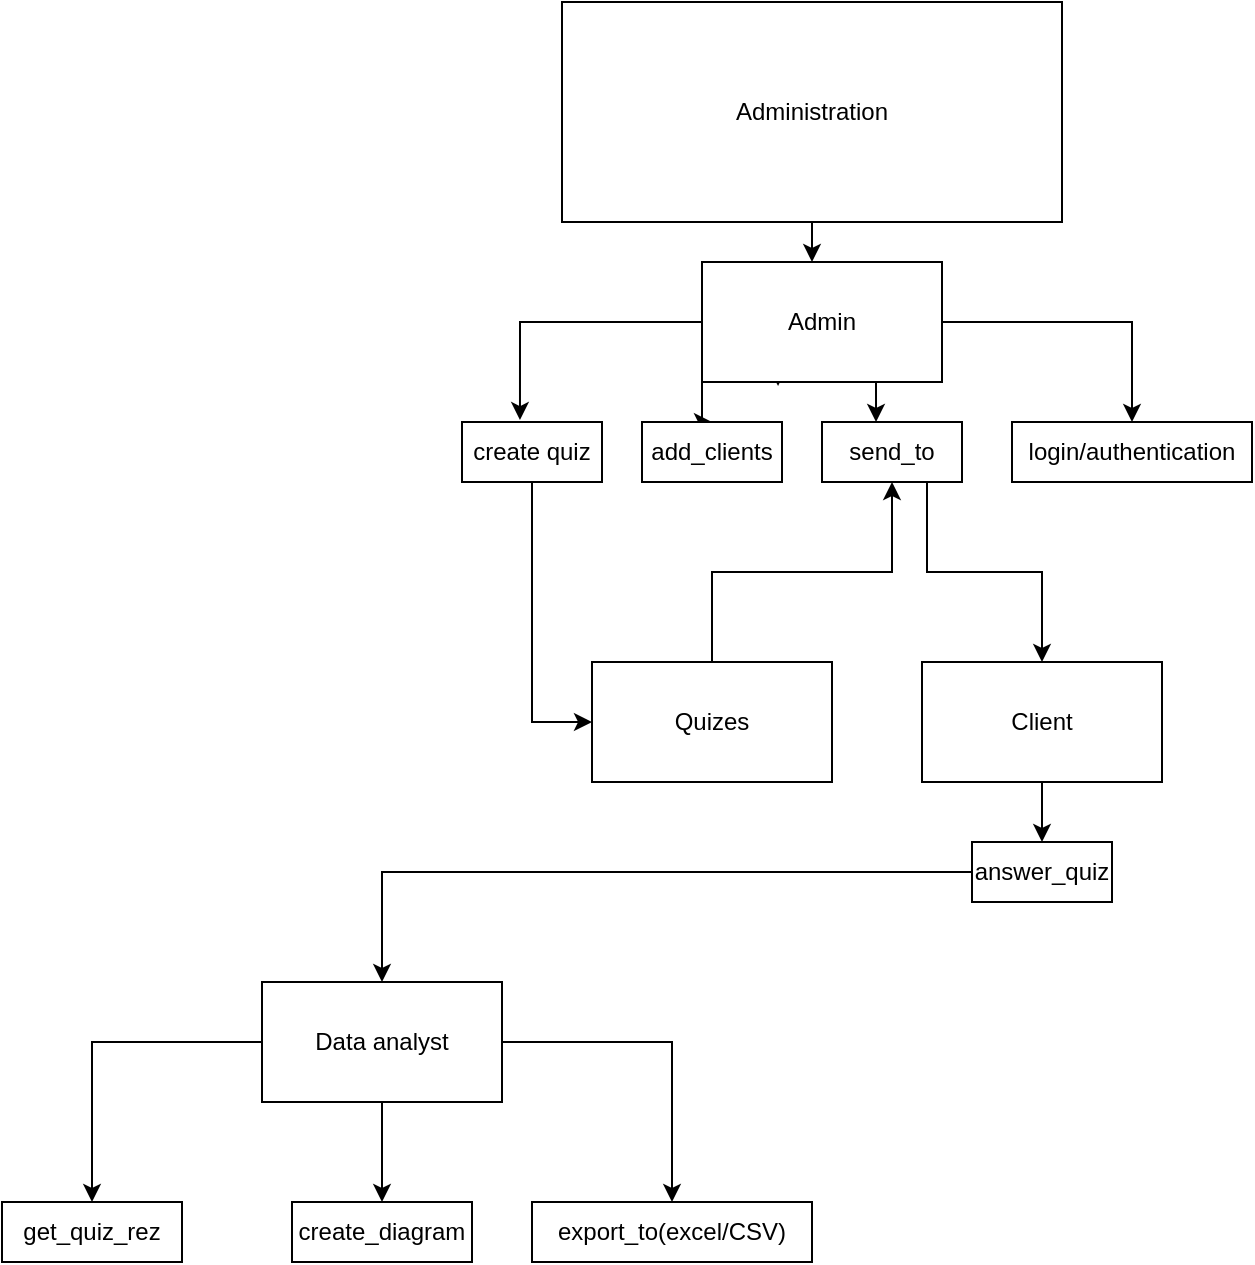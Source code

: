 <mxfile version="16.4.5" type="device"><diagram id="kmXuSL5MNZASc_R-X5xc" name="Page-1"><mxGraphModel dx="1422" dy="794" grid="1" gridSize="10" guides="1" tooltips="1" connect="1" arrows="1" fold="1" page="1" pageScale="1" pageWidth="850" pageHeight="1100" math="0" shadow="0"><root><mxCell id="0"/><mxCell id="1" parent="0"/><mxCell id="YbqrM9JYf6d4B_eap4gj-44" style="edgeStyle=orthogonalEdgeStyle;rounded=0;orthogonalLoop=1;jettySize=auto;html=1;entryX=0.5;entryY=0;entryDx=0;entryDy=0;" parent="1" source="YbqrM9JYf6d4B_eap4gj-6" target="YbqrM9JYf6d4B_eap4gj-13" edge="1"><mxGeometry relative="1" as="geometry"/></mxCell><mxCell id="YbqrM9JYf6d4B_eap4gj-6" value="answer_quiz" style="rounded=0;whiteSpace=wrap;html=1;" parent="1" vertex="1"><mxGeometry x="505" y="450" width="70" height="30" as="geometry"/></mxCell><mxCell id="YbqrM9JYf6d4B_eap4gj-9" value="" style="edgeStyle=orthogonalEdgeStyle;rounded=0;orthogonalLoop=1;jettySize=auto;html=1;" parent="1" source="YbqrM9JYf6d4B_eap4gj-7" target="YbqrM9JYf6d4B_eap4gj-6" edge="1"><mxGeometry relative="1" as="geometry"/></mxCell><mxCell id="YbqrM9JYf6d4B_eap4gj-7" value="Client" style="rounded=0;whiteSpace=wrap;html=1;" parent="1" vertex="1"><mxGeometry x="480" y="360" width="120" height="60" as="geometry"/></mxCell><mxCell id="YbqrM9JYf6d4B_eap4gj-41" style="edgeStyle=orthogonalEdgeStyle;rounded=0;orthogonalLoop=1;jettySize=auto;html=1;entryX=0.5;entryY=0;entryDx=0;entryDy=0;" parent="1" source="YbqrM9JYf6d4B_eap4gj-13" target="YbqrM9JYf6d4B_eap4gj-14" edge="1"><mxGeometry relative="1" as="geometry"/></mxCell><mxCell id="YbqrM9JYf6d4B_eap4gj-42" style="edgeStyle=orthogonalEdgeStyle;rounded=0;orthogonalLoop=1;jettySize=auto;html=1;entryX=0.5;entryY=0;entryDx=0;entryDy=0;" parent="1" source="YbqrM9JYf6d4B_eap4gj-13" target="YbqrM9JYf6d4B_eap4gj-39" edge="1"><mxGeometry relative="1" as="geometry"/></mxCell><mxCell id="YbqrM9JYf6d4B_eap4gj-43" style="edgeStyle=orthogonalEdgeStyle;rounded=0;orthogonalLoop=1;jettySize=auto;html=1;exitX=1;exitY=0.5;exitDx=0;exitDy=0;" parent="1" source="YbqrM9JYf6d4B_eap4gj-13" target="YbqrM9JYf6d4B_eap4gj-40" edge="1"><mxGeometry relative="1" as="geometry"/></mxCell><mxCell id="YbqrM9JYf6d4B_eap4gj-13" value="Data analyst" style="rounded=0;whiteSpace=wrap;html=1;" parent="1" vertex="1"><mxGeometry x="150" y="520" width="120" height="60" as="geometry"/></mxCell><mxCell id="YbqrM9JYf6d4B_eap4gj-14" value="get_quiz_rez" style="rounded=0;whiteSpace=wrap;html=1;" parent="1" vertex="1"><mxGeometry x="20" y="630" width="90" height="30" as="geometry"/></mxCell><mxCell id="YbqrM9JYf6d4B_eap4gj-18" value="" style="edgeStyle=orthogonalEdgeStyle;rounded=0;orthogonalLoop=1;jettySize=auto;html=1;" parent="1" source="YbqrM9JYf6d4B_eap4gj-16" edge="1"><mxGeometry relative="1" as="geometry"><mxPoint x="425" y="160" as="targetPoint"/></mxGeometry></mxCell><mxCell id="YbqrM9JYf6d4B_eap4gj-16" value="Administration" style="rounded=0;whiteSpace=wrap;html=1;" parent="1" vertex="1"><mxGeometry x="300" y="30" width="250" height="110" as="geometry"/></mxCell><mxCell id="YbqrM9JYf6d4B_eap4gj-19" style="edgeStyle=orthogonalEdgeStyle;rounded=0;orthogonalLoop=1;jettySize=auto;html=1;exitX=0;exitY=1;exitDx=0;exitDy=0;entryX=0;entryY=1;entryDx=0;entryDy=0;" parent="1" source="YbqrM9JYf6d4B_eap4gj-22" target="YbqrM9JYf6d4B_eap4gj-22" edge="1"><mxGeometry relative="1" as="geometry"><mxPoint x="361" y="220" as="targetPoint"/></mxGeometry></mxCell><mxCell id="YbqrM9JYf6d4B_eap4gj-20" style="edgeStyle=orthogonalEdgeStyle;rounded=0;orthogonalLoop=1;jettySize=auto;html=1;exitX=0.25;exitY=1;exitDx=0;exitDy=0;entryX=0.317;entryY=1.033;entryDx=0;entryDy=0;entryPerimeter=0;" parent="1" source="YbqrM9JYf6d4B_eap4gj-22" target="YbqrM9JYf6d4B_eap4gj-22" edge="1"><mxGeometry relative="1" as="geometry"><mxPoint x="408" y="230" as="targetPoint"/></mxGeometry></mxCell><mxCell id="YbqrM9JYf6d4B_eap4gj-21" style="edgeStyle=orthogonalEdgeStyle;rounded=0;orthogonalLoop=1;jettySize=auto;html=1;exitX=1;exitY=1;exitDx=0;exitDy=0;entryX=1;entryY=1;entryDx=0;entryDy=0;" parent="1" source="YbqrM9JYf6d4B_eap4gj-22" target="YbqrM9JYf6d4B_eap4gj-22" edge="1"><mxGeometry relative="1" as="geometry"><mxPoint x="522" y="220" as="targetPoint"/></mxGeometry></mxCell><mxCell id="YbqrM9JYf6d4B_eap4gj-27" style="edgeStyle=orthogonalEdgeStyle;rounded=0;orthogonalLoop=1;jettySize=auto;html=1;entryX=0.414;entryY=-0.033;entryDx=0;entryDy=0;entryPerimeter=0;" parent="1" source="YbqrM9JYf6d4B_eap4gj-22" target="YbqrM9JYf6d4B_eap4gj-23" edge="1"><mxGeometry relative="1" as="geometry"><mxPoint x="280" y="190" as="targetPoint"/></mxGeometry></mxCell><mxCell id="YbqrM9JYf6d4B_eap4gj-30" style="edgeStyle=orthogonalEdgeStyle;rounded=0;orthogonalLoop=1;jettySize=auto;html=1;exitX=0;exitY=1;exitDx=0;exitDy=0;" parent="1" source="YbqrM9JYf6d4B_eap4gj-22" target="YbqrM9JYf6d4B_eap4gj-24" edge="1"><mxGeometry relative="1" as="geometry"/></mxCell><mxCell id="YbqrM9JYf6d4B_eap4gj-31" style="edgeStyle=orthogonalEdgeStyle;rounded=0;orthogonalLoop=1;jettySize=auto;html=1;exitX=0.75;exitY=1;exitDx=0;exitDy=0;entryX=0.386;entryY=0;entryDx=0;entryDy=0;entryPerimeter=0;" parent="1" source="YbqrM9JYf6d4B_eap4gj-22" target="YbqrM9JYf6d4B_eap4gj-25" edge="1"><mxGeometry relative="1" as="geometry"/></mxCell><mxCell id="YbqrM9JYf6d4B_eap4gj-33" style="edgeStyle=orthogonalEdgeStyle;rounded=0;orthogonalLoop=1;jettySize=auto;html=1;exitX=1;exitY=0.5;exitDx=0;exitDy=0;entryX=0.5;entryY=0;entryDx=0;entryDy=0;" parent="1" source="YbqrM9JYf6d4B_eap4gj-22" target="YbqrM9JYf6d4B_eap4gj-26" edge="1"><mxGeometry relative="1" as="geometry"/></mxCell><mxCell id="YbqrM9JYf6d4B_eap4gj-22" value="Admin" style="rounded=0;whiteSpace=wrap;html=1;" parent="1" vertex="1"><mxGeometry x="370" y="160" width="120" height="60" as="geometry"/></mxCell><mxCell id="YbqrM9JYf6d4B_eap4gj-36" style="edgeStyle=orthogonalEdgeStyle;rounded=0;orthogonalLoop=1;jettySize=auto;html=1;exitX=0.5;exitY=1;exitDx=0;exitDy=0;entryX=0;entryY=0.5;entryDx=0;entryDy=0;" parent="1" source="YbqrM9JYf6d4B_eap4gj-23" target="YbqrM9JYf6d4B_eap4gj-35" edge="1"><mxGeometry relative="1" as="geometry"/></mxCell><mxCell id="YbqrM9JYf6d4B_eap4gj-23" value="create quiz" style="rounded=0;whiteSpace=wrap;html=1;" parent="1" vertex="1"><mxGeometry x="250" y="240" width="70" height="30" as="geometry"/></mxCell><mxCell id="YbqrM9JYf6d4B_eap4gj-24" value="add_clients" style="rounded=0;whiteSpace=wrap;html=1;" parent="1" vertex="1"><mxGeometry x="340" y="240" width="70" height="30" as="geometry"/></mxCell><mxCell id="YbqrM9JYf6d4B_eap4gj-38" style="edgeStyle=orthogonalEdgeStyle;rounded=0;orthogonalLoop=1;jettySize=auto;html=1;exitX=0.75;exitY=1;exitDx=0;exitDy=0;entryX=0.5;entryY=0;entryDx=0;entryDy=0;" parent="1" source="YbqrM9JYf6d4B_eap4gj-25" target="YbqrM9JYf6d4B_eap4gj-7" edge="1"><mxGeometry relative="1" as="geometry"/></mxCell><mxCell id="YbqrM9JYf6d4B_eap4gj-25" value="send_to" style="rounded=0;whiteSpace=wrap;html=1;" parent="1" vertex="1"><mxGeometry x="430" y="240" width="70" height="30" as="geometry"/></mxCell><mxCell id="YbqrM9JYf6d4B_eap4gj-26" value="login/authentication" style="rounded=0;whiteSpace=wrap;html=1;" parent="1" vertex="1"><mxGeometry x="525" y="240" width="120" height="30" as="geometry"/></mxCell><mxCell id="YbqrM9JYf6d4B_eap4gj-37" style="edgeStyle=orthogonalEdgeStyle;rounded=0;orthogonalLoop=1;jettySize=auto;html=1;entryX=0.5;entryY=1;entryDx=0;entryDy=0;" parent="1" source="YbqrM9JYf6d4B_eap4gj-35" target="YbqrM9JYf6d4B_eap4gj-25" edge="1"><mxGeometry relative="1" as="geometry"/></mxCell><mxCell id="YbqrM9JYf6d4B_eap4gj-35" value="Quizes" style="rounded=0;whiteSpace=wrap;html=1;" parent="1" vertex="1"><mxGeometry x="315" y="360" width="120" height="60" as="geometry"/></mxCell><mxCell id="YbqrM9JYf6d4B_eap4gj-39" value="create_diagram" style="rounded=0;whiteSpace=wrap;html=1;" parent="1" vertex="1"><mxGeometry x="165" y="630" width="90" height="30" as="geometry"/></mxCell><mxCell id="YbqrM9JYf6d4B_eap4gj-40" value="export_to(excel/CSV)" style="rounded=0;whiteSpace=wrap;html=1;" parent="1" vertex="1"><mxGeometry x="285" y="630" width="140" height="30" as="geometry"/></mxCell></root></mxGraphModel></diagram></mxfile>